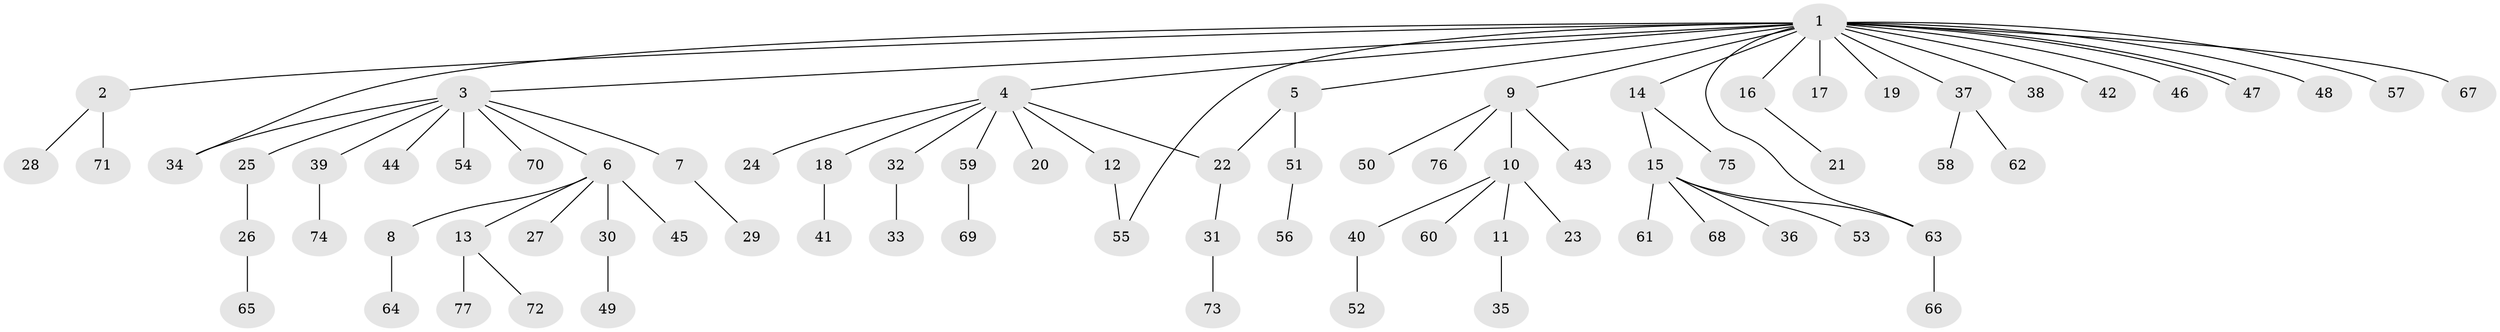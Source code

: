 // coarse degree distribution, {20: 0.017857142857142856, 2: 0.16071428571428573, 9: 0.017857142857142856, 8: 0.017857142857142856, 3: 0.03571428571428571, 6: 0.017857142857142856, 1: 0.6785714285714286, 4: 0.03571428571428571, 7: 0.017857142857142856}
// Generated by graph-tools (version 1.1) at 2025/23/03/03/25 07:23:53]
// undirected, 77 vertices, 81 edges
graph export_dot {
graph [start="1"]
  node [color=gray90,style=filled];
  1;
  2;
  3;
  4;
  5;
  6;
  7;
  8;
  9;
  10;
  11;
  12;
  13;
  14;
  15;
  16;
  17;
  18;
  19;
  20;
  21;
  22;
  23;
  24;
  25;
  26;
  27;
  28;
  29;
  30;
  31;
  32;
  33;
  34;
  35;
  36;
  37;
  38;
  39;
  40;
  41;
  42;
  43;
  44;
  45;
  46;
  47;
  48;
  49;
  50;
  51;
  52;
  53;
  54;
  55;
  56;
  57;
  58;
  59;
  60;
  61;
  62;
  63;
  64;
  65;
  66;
  67;
  68;
  69;
  70;
  71;
  72;
  73;
  74;
  75;
  76;
  77;
  1 -- 2;
  1 -- 3;
  1 -- 4;
  1 -- 5;
  1 -- 9;
  1 -- 14;
  1 -- 16;
  1 -- 17;
  1 -- 19;
  1 -- 34;
  1 -- 37;
  1 -- 38;
  1 -- 42;
  1 -- 46;
  1 -- 47;
  1 -- 47;
  1 -- 48;
  1 -- 55;
  1 -- 57;
  1 -- 63;
  1 -- 67;
  2 -- 28;
  2 -- 71;
  3 -- 6;
  3 -- 7;
  3 -- 25;
  3 -- 34;
  3 -- 39;
  3 -- 44;
  3 -- 54;
  3 -- 70;
  4 -- 12;
  4 -- 18;
  4 -- 20;
  4 -- 22;
  4 -- 24;
  4 -- 32;
  4 -- 59;
  5 -- 22;
  5 -- 51;
  6 -- 8;
  6 -- 13;
  6 -- 27;
  6 -- 30;
  6 -- 45;
  7 -- 29;
  8 -- 64;
  9 -- 10;
  9 -- 43;
  9 -- 50;
  9 -- 76;
  10 -- 11;
  10 -- 23;
  10 -- 40;
  10 -- 60;
  11 -- 35;
  12 -- 55;
  13 -- 72;
  13 -- 77;
  14 -- 15;
  14 -- 75;
  15 -- 36;
  15 -- 53;
  15 -- 61;
  15 -- 63;
  15 -- 68;
  16 -- 21;
  18 -- 41;
  22 -- 31;
  25 -- 26;
  26 -- 65;
  30 -- 49;
  31 -- 73;
  32 -- 33;
  37 -- 58;
  37 -- 62;
  39 -- 74;
  40 -- 52;
  51 -- 56;
  59 -- 69;
  63 -- 66;
}
